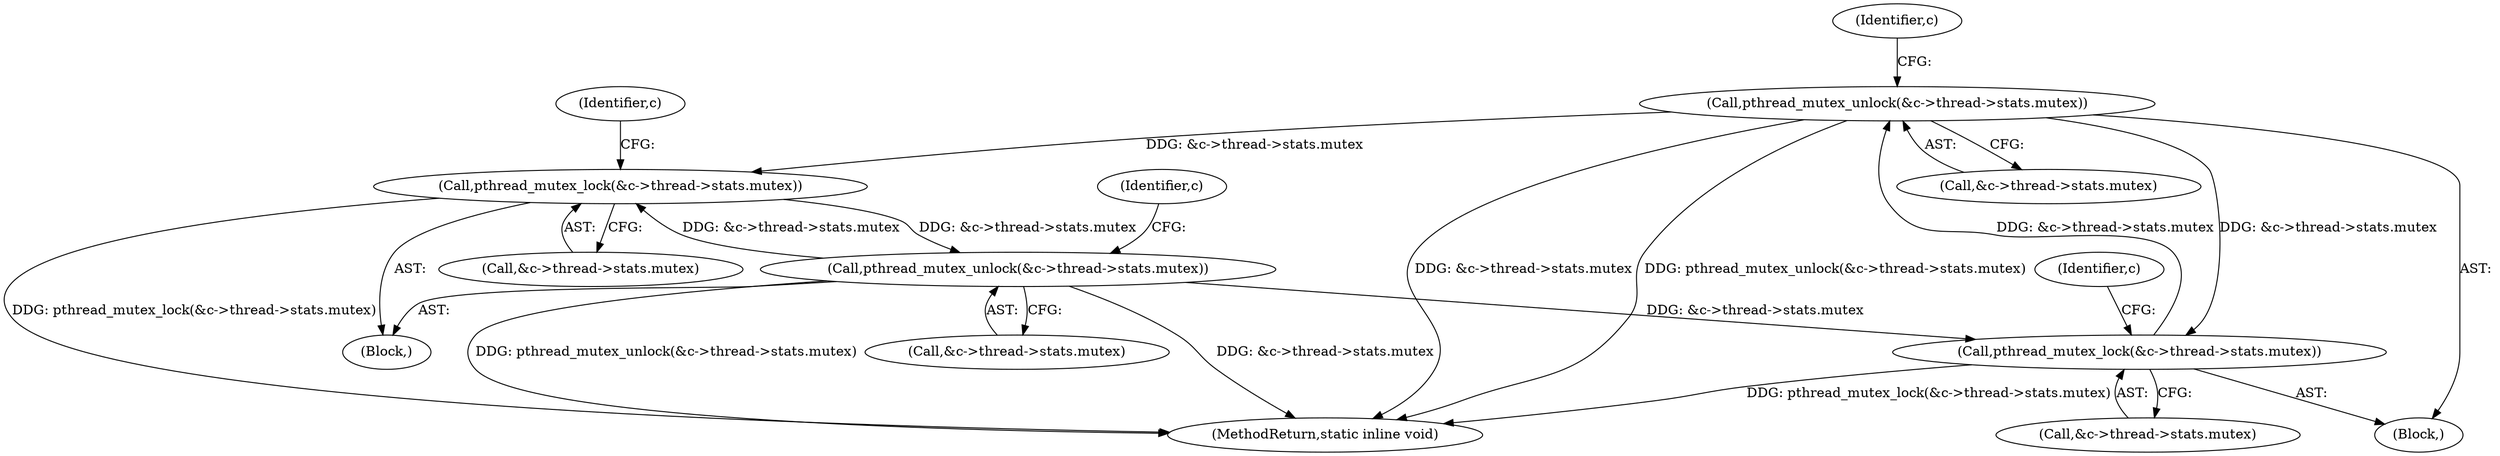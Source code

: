 digraph "0_memcached_a8c4a82787b8b6c256d61bd5c42fb7f92d1bae00@API" {
"1000586" [label="(Call,pthread_mutex_unlock(&c->thread->stats.mutex))"];
"1000556" [label="(Call,pthread_mutex_lock(&c->thread->stats.mutex))"];
"1000632" [label="(Call,pthread_mutex_unlock(&c->thread->stats.mutex))"];
"1000607" [label="(Call,pthread_mutex_lock(&c->thread->stats.mutex))"];
"1000586" [label="(Call,pthread_mutex_unlock(&c->thread->stats.mutex))"];
"1000557" [label="(Call,&c->thread->stats.mutex)"];
"1000556" [label="(Call,pthread_mutex_lock(&c->thread->stats.mutex))"];
"1000599" [label="(Identifier,c)"];
"1000571" [label="(Identifier,c)"];
"1000633" [label="(Call,&c->thread->stats.mutex)"];
"1000606" [label="(Block,)"];
"1000620" [label="(Identifier,c)"];
"1000756" [label="(MethodReturn,static inline void)"];
"1000586" [label="(Call,pthread_mutex_unlock(&c->thread->stats.mutex))"];
"1000608" [label="(Call,&c->thread->stats.mutex)"];
"1000587" [label="(Call,&c->thread->stats.mutex)"];
"1000643" [label="(Identifier,c)"];
"1000607" [label="(Call,pthread_mutex_lock(&c->thread->stats.mutex))"];
"1000632" [label="(Call,pthread_mutex_unlock(&c->thread->stats.mutex))"];
"1000191" [label="(Block,)"];
"1000586" -> "1000191"  [label="AST: "];
"1000586" -> "1000587"  [label="CFG: "];
"1000587" -> "1000586"  [label="AST: "];
"1000599" -> "1000586"  [label="CFG: "];
"1000586" -> "1000756"  [label="DDG: pthread_mutex_unlock(&c->thread->stats.mutex)"];
"1000586" -> "1000756"  [label="DDG: &c->thread->stats.mutex"];
"1000586" -> "1000556"  [label="DDG: &c->thread->stats.mutex"];
"1000556" -> "1000586"  [label="DDG: &c->thread->stats.mutex"];
"1000586" -> "1000607"  [label="DDG: &c->thread->stats.mutex"];
"1000556" -> "1000191"  [label="AST: "];
"1000556" -> "1000557"  [label="CFG: "];
"1000557" -> "1000556"  [label="AST: "];
"1000571" -> "1000556"  [label="CFG: "];
"1000556" -> "1000756"  [label="DDG: pthread_mutex_lock(&c->thread->stats.mutex)"];
"1000632" -> "1000556"  [label="DDG: &c->thread->stats.mutex"];
"1000632" -> "1000606"  [label="AST: "];
"1000632" -> "1000633"  [label="CFG: "];
"1000633" -> "1000632"  [label="AST: "];
"1000643" -> "1000632"  [label="CFG: "];
"1000632" -> "1000756"  [label="DDG: pthread_mutex_unlock(&c->thread->stats.mutex)"];
"1000632" -> "1000756"  [label="DDG: &c->thread->stats.mutex"];
"1000632" -> "1000607"  [label="DDG: &c->thread->stats.mutex"];
"1000607" -> "1000632"  [label="DDG: &c->thread->stats.mutex"];
"1000607" -> "1000606"  [label="AST: "];
"1000607" -> "1000608"  [label="CFG: "];
"1000608" -> "1000607"  [label="AST: "];
"1000620" -> "1000607"  [label="CFG: "];
"1000607" -> "1000756"  [label="DDG: pthread_mutex_lock(&c->thread->stats.mutex)"];
}
